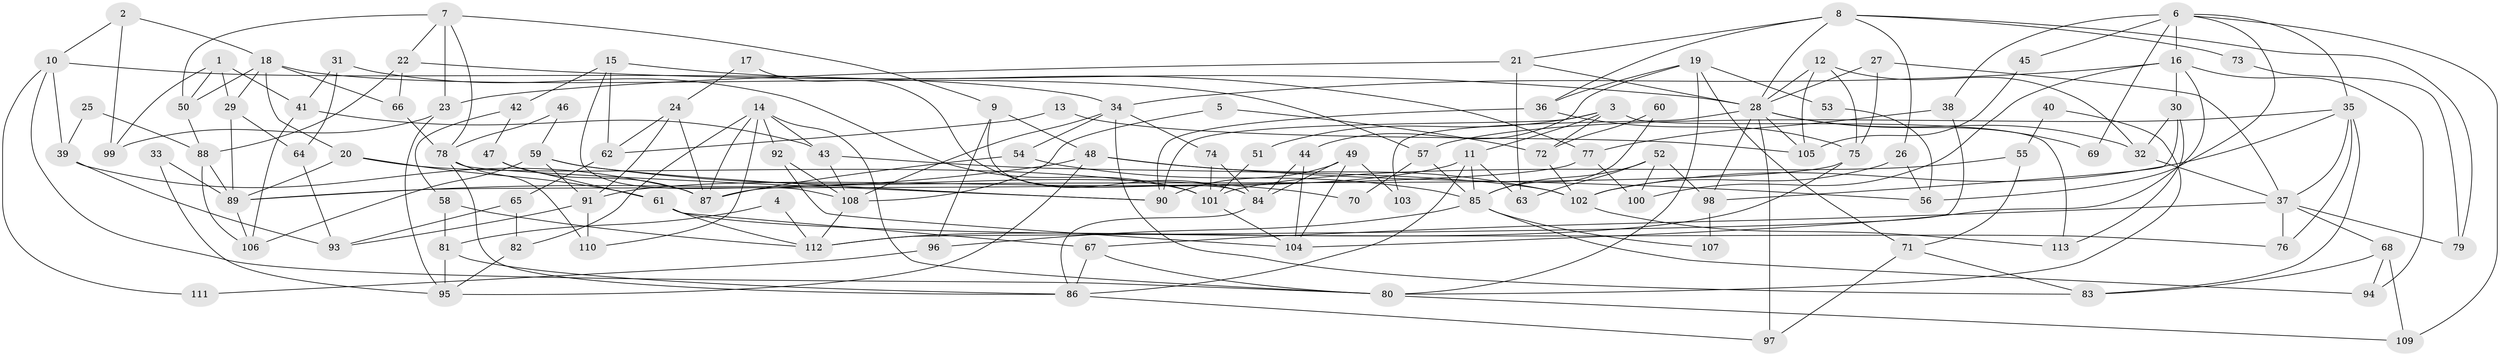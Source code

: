 // coarse degree distribution, {6: 0.136986301369863, 4: 0.1917808219178082, 5: 0.136986301369863, 8: 0.0410958904109589, 9: 0.0410958904109589, 2: 0.136986301369863, 7: 0.1643835616438356, 12: 0.0136986301369863, 3: 0.1232876712328767, 10: 0.0136986301369863}
// Generated by graph-tools (version 1.1) at 2025/52/02/27/25 19:52:08]
// undirected, 113 vertices, 226 edges
graph export_dot {
graph [start="1"]
  node [color=gray90,style=filled];
  1;
  2;
  3;
  4;
  5;
  6;
  7;
  8;
  9;
  10;
  11;
  12;
  13;
  14;
  15;
  16;
  17;
  18;
  19;
  20;
  21;
  22;
  23;
  24;
  25;
  26;
  27;
  28;
  29;
  30;
  31;
  32;
  33;
  34;
  35;
  36;
  37;
  38;
  39;
  40;
  41;
  42;
  43;
  44;
  45;
  46;
  47;
  48;
  49;
  50;
  51;
  52;
  53;
  54;
  55;
  56;
  57;
  58;
  59;
  60;
  61;
  62;
  63;
  64;
  65;
  66;
  67;
  68;
  69;
  70;
  71;
  72;
  73;
  74;
  75;
  76;
  77;
  78;
  79;
  80;
  81;
  82;
  83;
  84;
  85;
  86;
  87;
  88;
  89;
  90;
  91;
  92;
  93;
  94;
  95;
  96;
  97;
  98;
  99;
  100;
  101;
  102;
  103;
  104;
  105;
  106;
  107;
  108;
  109;
  110;
  111;
  112;
  113;
  1 -- 50;
  1 -- 29;
  1 -- 41;
  1 -- 99;
  2 -- 10;
  2 -- 18;
  2 -- 99;
  3 -- 90;
  3 -- 11;
  3 -- 51;
  3 -- 72;
  3 -- 113;
  4 -- 81;
  4 -- 112;
  5 -- 108;
  5 -- 72;
  6 -- 35;
  6 -- 16;
  6 -- 38;
  6 -- 45;
  6 -- 56;
  6 -- 69;
  6 -- 109;
  7 -- 50;
  7 -- 23;
  7 -- 9;
  7 -- 22;
  7 -- 78;
  8 -- 26;
  8 -- 36;
  8 -- 21;
  8 -- 28;
  8 -- 73;
  8 -- 79;
  9 -- 48;
  9 -- 84;
  9 -- 96;
  10 -- 80;
  10 -- 39;
  10 -- 34;
  10 -- 111;
  11 -- 91;
  11 -- 85;
  11 -- 63;
  11 -- 86;
  12 -- 32;
  12 -- 28;
  12 -- 75;
  12 -- 105;
  13 -- 105;
  13 -- 62;
  14 -- 92;
  14 -- 80;
  14 -- 43;
  14 -- 82;
  14 -- 87;
  14 -- 110;
  15 -- 77;
  15 -- 108;
  15 -- 42;
  15 -- 62;
  16 -- 34;
  16 -- 30;
  16 -- 94;
  16 -- 100;
  16 -- 104;
  17 -- 84;
  17 -- 24;
  18 -- 29;
  18 -- 66;
  18 -- 20;
  18 -- 50;
  18 -- 57;
  19 -- 71;
  19 -- 36;
  19 -- 44;
  19 -- 53;
  19 -- 80;
  20 -- 61;
  20 -- 89;
  20 -- 101;
  21 -- 23;
  21 -- 28;
  21 -- 63;
  22 -- 28;
  22 -- 66;
  22 -- 88;
  23 -- 99;
  23 -- 95;
  24 -- 91;
  24 -- 87;
  24 -- 62;
  25 -- 39;
  25 -- 88;
  26 -- 56;
  26 -- 102;
  27 -- 75;
  27 -- 28;
  27 -- 37;
  28 -- 32;
  28 -- 69;
  28 -- 97;
  28 -- 98;
  28 -- 103;
  28 -- 105;
  29 -- 89;
  29 -- 64;
  30 -- 98;
  30 -- 32;
  30 -- 113;
  31 -- 101;
  31 -- 41;
  31 -- 64;
  32 -- 37;
  33 -- 89;
  33 -- 95;
  34 -- 108;
  34 -- 54;
  34 -- 74;
  34 -- 83;
  35 -- 57;
  35 -- 37;
  35 -- 76;
  35 -- 83;
  35 -- 102;
  36 -- 90;
  36 -- 75;
  37 -- 67;
  37 -- 68;
  37 -- 76;
  37 -- 79;
  38 -- 77;
  38 -- 112;
  39 -- 93;
  39 -- 87;
  40 -- 55;
  40 -- 80;
  41 -- 43;
  41 -- 106;
  42 -- 47;
  42 -- 58;
  43 -- 102;
  43 -- 108;
  44 -- 104;
  44 -- 84;
  45 -- 105;
  46 -- 78;
  46 -- 59;
  47 -- 61;
  47 -- 87;
  48 -- 102;
  48 -- 89;
  48 -- 56;
  48 -- 95;
  49 -- 84;
  49 -- 104;
  49 -- 90;
  49 -- 103;
  50 -- 88;
  51 -- 101;
  52 -- 85;
  52 -- 63;
  52 -- 98;
  52 -- 100;
  53 -- 56;
  54 -- 87;
  54 -- 85;
  55 -- 101;
  55 -- 71;
  57 -- 85;
  57 -- 70;
  58 -- 112;
  58 -- 81;
  59 -- 106;
  59 -- 90;
  59 -- 70;
  59 -- 91;
  60 -- 85;
  60 -- 72;
  61 -- 67;
  61 -- 76;
  61 -- 112;
  62 -- 65;
  64 -- 93;
  65 -- 82;
  65 -- 93;
  66 -- 78;
  67 -- 86;
  67 -- 80;
  68 -- 83;
  68 -- 94;
  68 -- 109;
  71 -- 83;
  71 -- 97;
  72 -- 102;
  73 -- 79;
  74 -- 84;
  74 -- 101;
  75 -- 112;
  75 -- 87;
  77 -- 89;
  77 -- 100;
  78 -- 86;
  78 -- 90;
  78 -- 110;
  80 -- 109;
  81 -- 86;
  81 -- 95;
  82 -- 95;
  84 -- 86;
  85 -- 94;
  85 -- 96;
  85 -- 107;
  86 -- 97;
  88 -- 106;
  88 -- 89;
  89 -- 106;
  91 -- 110;
  91 -- 93;
  92 -- 108;
  92 -- 104;
  96 -- 111;
  98 -- 107;
  101 -- 104;
  102 -- 113;
  108 -- 112;
}

